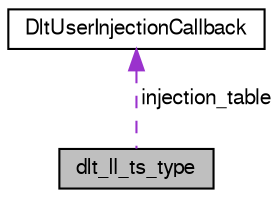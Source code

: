 digraph "dlt_ll_ts_type"
{
  edge [fontname="FreeSans",fontsize="10",labelfontname="FreeSans",labelfontsize="10"];
  node [fontname="FreeSans",fontsize="10",shape=record];
  Node1 [label="dlt_ll_ts_type",height=0.2,width=0.4,color="black", fillcolor="grey75", style="filled", fontcolor="black"];
  Node2 -> Node1 [dir="back",color="darkorchid3",fontsize="10",style="dashed",label=" injection_table" ,fontname="FreeSans"];
  Node2 [label="DltUserInjectionCallback",height=0.2,width=0.4,color="black", fillcolor="white", style="filled",URL="$struct_dlt_user_injection_callback.html"];
}
